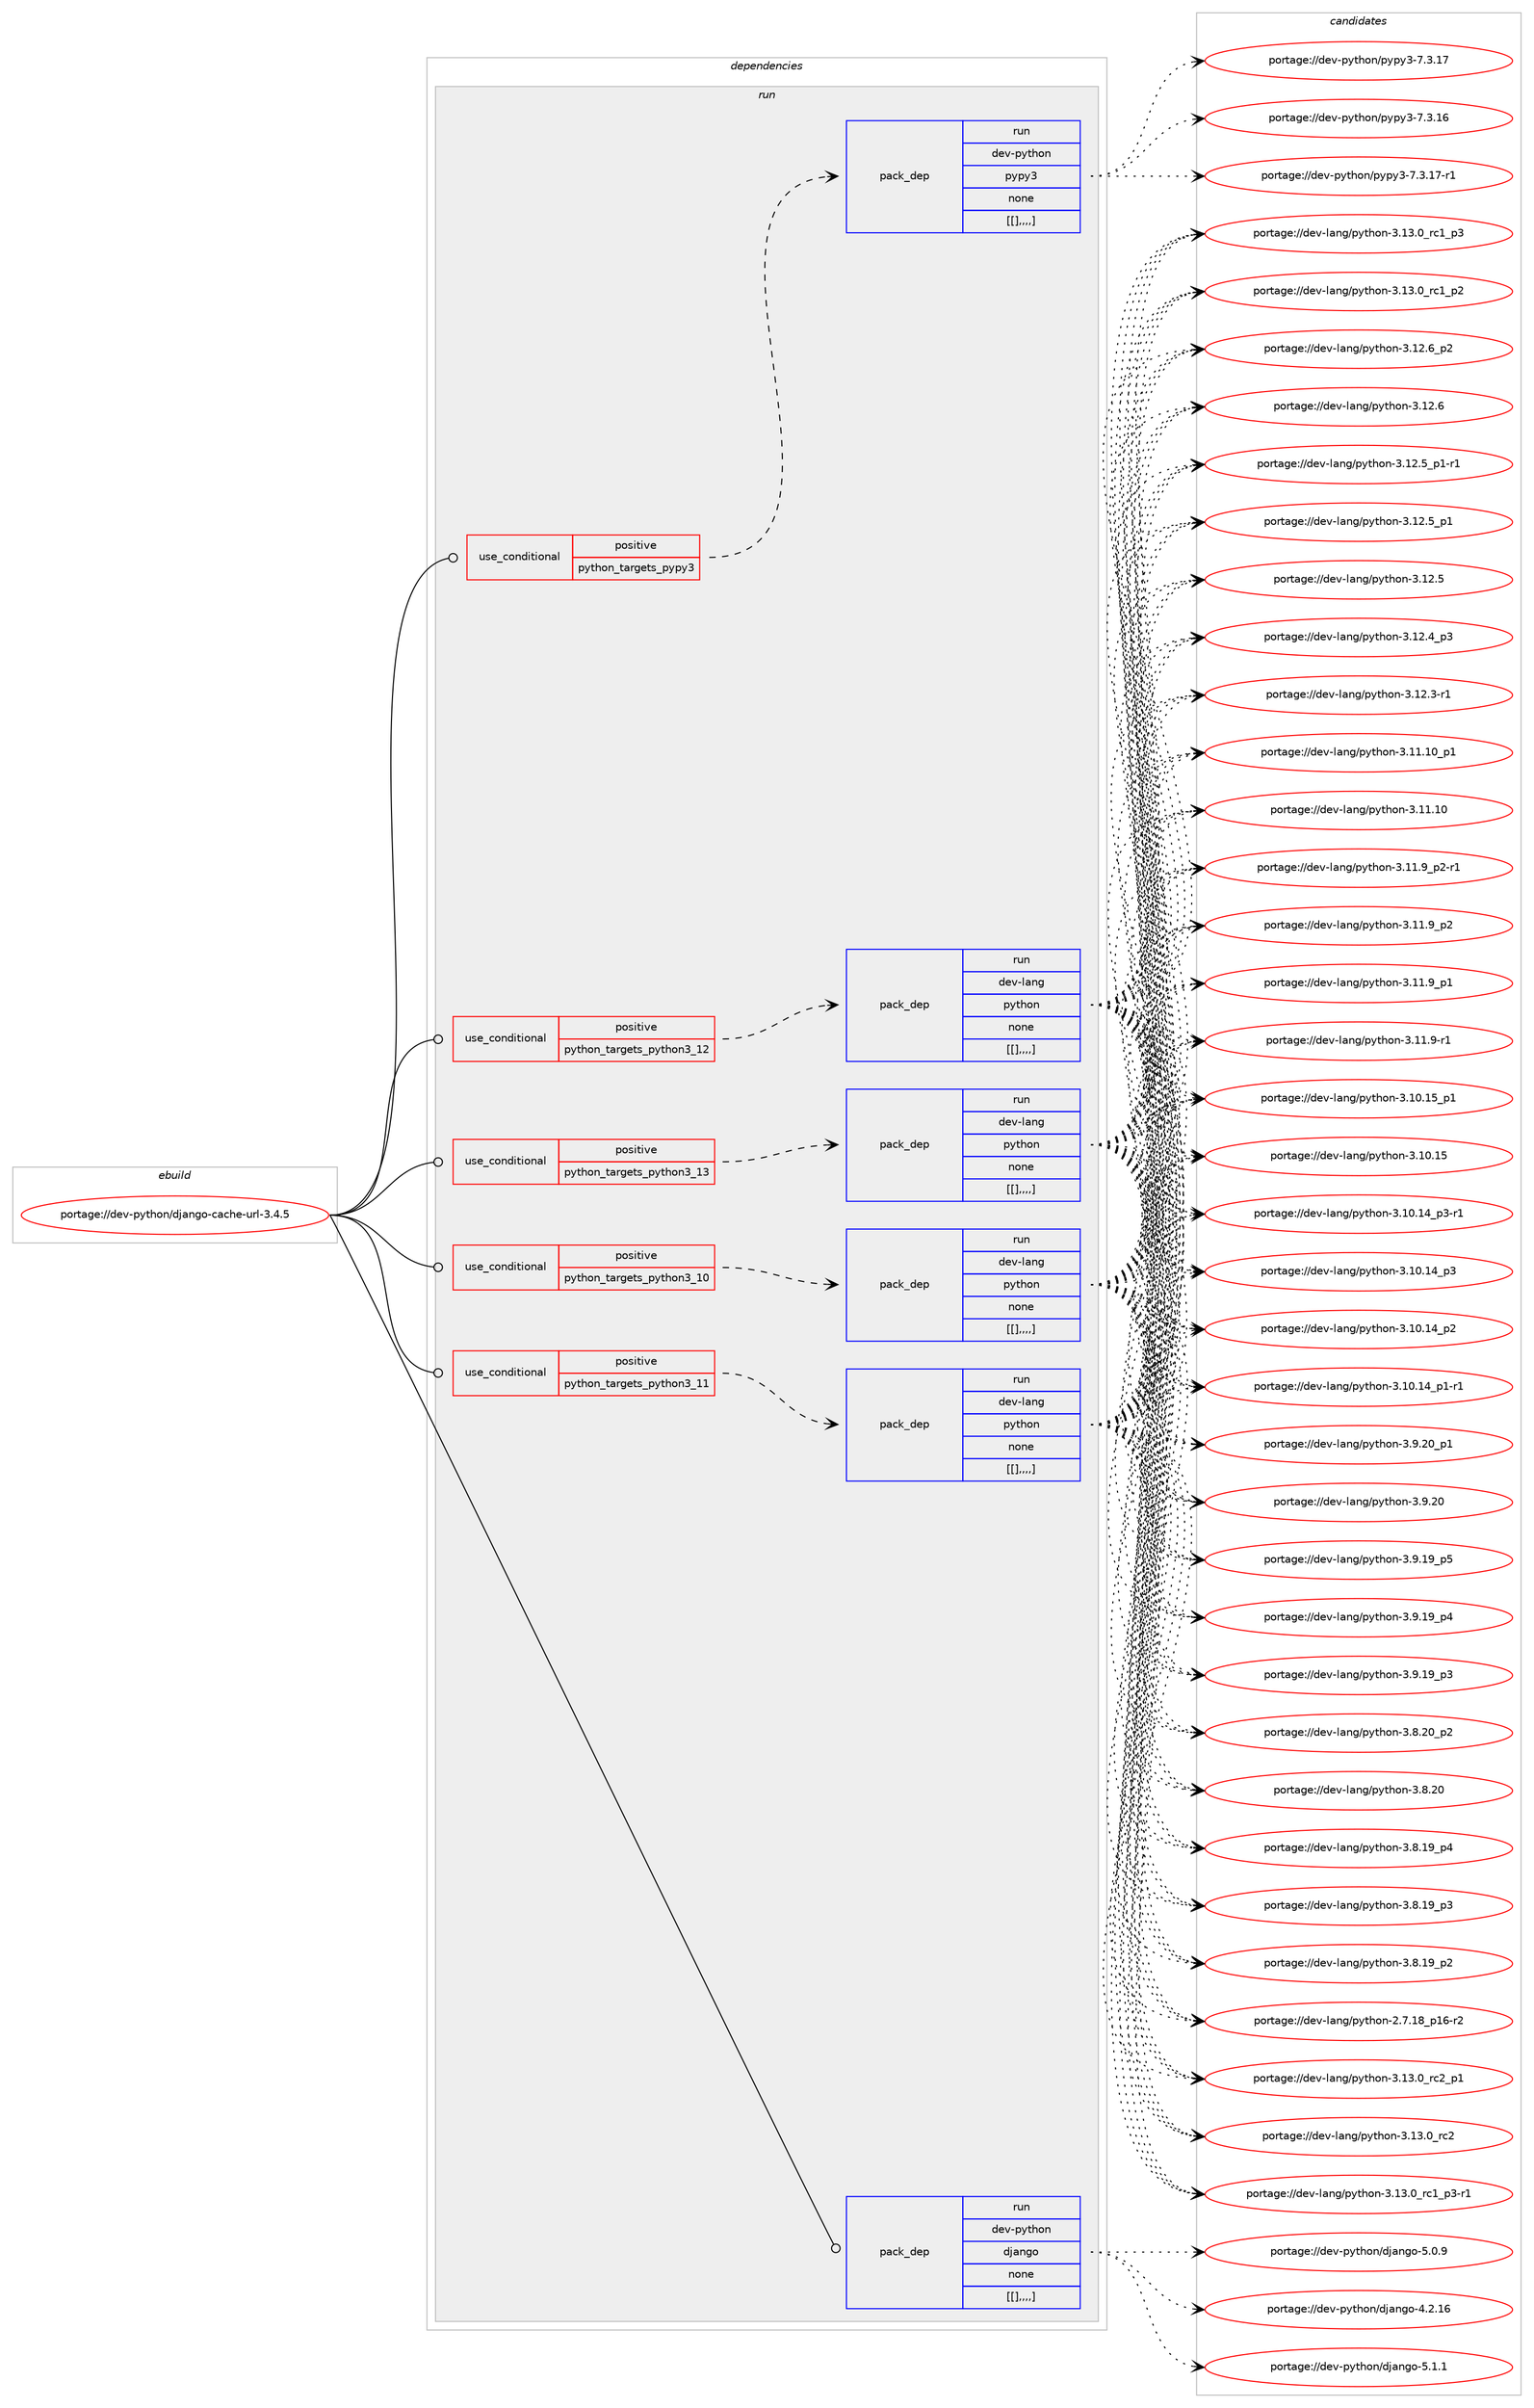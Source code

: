 digraph prolog {

# *************
# Graph options
# *************

newrank=true;
concentrate=true;
compound=true;
graph [rankdir=LR,fontname=Helvetica,fontsize=10,ranksep=1.5];#, ranksep=2.5, nodesep=0.2];
edge  [arrowhead=vee];
node  [fontname=Helvetica,fontsize=10];

# **********
# The ebuild
# **********

subgraph cluster_leftcol {
color=gray;
label=<<i>ebuild</i>>;
id [label="portage://dev-python/django-cache-url-3.4.5", color=red, width=4, href="../dev-python/django-cache-url-3.4.5.svg"];
}

# ****************
# The dependencies
# ****************

subgraph cluster_midcol {
color=gray;
label=<<i>dependencies</i>>;
subgraph cluster_compile {
fillcolor="#eeeeee";
style=filled;
label=<<i>compile</i>>;
}
subgraph cluster_compileandrun {
fillcolor="#eeeeee";
style=filled;
label=<<i>compile and run</i>>;
}
subgraph cluster_run {
fillcolor="#eeeeee";
style=filled;
label=<<i>run</i>>;
subgraph cond33455 {
dependency146945 [label=<<TABLE BORDER="0" CELLBORDER="1" CELLSPACING="0" CELLPADDING="4"><TR><TD ROWSPAN="3" CELLPADDING="10">use_conditional</TD></TR><TR><TD>positive</TD></TR><TR><TD>python_targets_pypy3</TD></TR></TABLE>>, shape=none, color=red];
subgraph pack112278 {
dependency146946 [label=<<TABLE BORDER="0" CELLBORDER="1" CELLSPACING="0" CELLPADDING="4" WIDTH="220"><TR><TD ROWSPAN="6" CELLPADDING="30">pack_dep</TD></TR><TR><TD WIDTH="110">run</TD></TR><TR><TD>dev-python</TD></TR><TR><TD>pypy3</TD></TR><TR><TD>none</TD></TR><TR><TD>[[],,,,]</TD></TR></TABLE>>, shape=none, color=blue];
}
dependency146945:e -> dependency146946:w [weight=20,style="dashed",arrowhead="vee"];
}
id:e -> dependency146945:w [weight=20,style="solid",arrowhead="odot"];
subgraph cond33456 {
dependency146947 [label=<<TABLE BORDER="0" CELLBORDER="1" CELLSPACING="0" CELLPADDING="4"><TR><TD ROWSPAN="3" CELLPADDING="10">use_conditional</TD></TR><TR><TD>positive</TD></TR><TR><TD>python_targets_python3_10</TD></TR></TABLE>>, shape=none, color=red];
subgraph pack112279 {
dependency146948 [label=<<TABLE BORDER="0" CELLBORDER="1" CELLSPACING="0" CELLPADDING="4" WIDTH="220"><TR><TD ROWSPAN="6" CELLPADDING="30">pack_dep</TD></TR><TR><TD WIDTH="110">run</TD></TR><TR><TD>dev-lang</TD></TR><TR><TD>python</TD></TR><TR><TD>none</TD></TR><TR><TD>[[],,,,]</TD></TR></TABLE>>, shape=none, color=blue];
}
dependency146947:e -> dependency146948:w [weight=20,style="dashed",arrowhead="vee"];
}
id:e -> dependency146947:w [weight=20,style="solid",arrowhead="odot"];
subgraph cond33457 {
dependency146949 [label=<<TABLE BORDER="0" CELLBORDER="1" CELLSPACING="0" CELLPADDING="4"><TR><TD ROWSPAN="3" CELLPADDING="10">use_conditional</TD></TR><TR><TD>positive</TD></TR><TR><TD>python_targets_python3_11</TD></TR></TABLE>>, shape=none, color=red];
subgraph pack112280 {
dependency146950 [label=<<TABLE BORDER="0" CELLBORDER="1" CELLSPACING="0" CELLPADDING="4" WIDTH="220"><TR><TD ROWSPAN="6" CELLPADDING="30">pack_dep</TD></TR><TR><TD WIDTH="110">run</TD></TR><TR><TD>dev-lang</TD></TR><TR><TD>python</TD></TR><TR><TD>none</TD></TR><TR><TD>[[],,,,]</TD></TR></TABLE>>, shape=none, color=blue];
}
dependency146949:e -> dependency146950:w [weight=20,style="dashed",arrowhead="vee"];
}
id:e -> dependency146949:w [weight=20,style="solid",arrowhead="odot"];
subgraph cond33458 {
dependency146951 [label=<<TABLE BORDER="0" CELLBORDER="1" CELLSPACING="0" CELLPADDING="4"><TR><TD ROWSPAN="3" CELLPADDING="10">use_conditional</TD></TR><TR><TD>positive</TD></TR><TR><TD>python_targets_python3_12</TD></TR></TABLE>>, shape=none, color=red];
subgraph pack112281 {
dependency146952 [label=<<TABLE BORDER="0" CELLBORDER="1" CELLSPACING="0" CELLPADDING="4" WIDTH="220"><TR><TD ROWSPAN="6" CELLPADDING="30">pack_dep</TD></TR><TR><TD WIDTH="110">run</TD></TR><TR><TD>dev-lang</TD></TR><TR><TD>python</TD></TR><TR><TD>none</TD></TR><TR><TD>[[],,,,]</TD></TR></TABLE>>, shape=none, color=blue];
}
dependency146951:e -> dependency146952:w [weight=20,style="dashed",arrowhead="vee"];
}
id:e -> dependency146951:w [weight=20,style="solid",arrowhead="odot"];
subgraph cond33459 {
dependency146953 [label=<<TABLE BORDER="0" CELLBORDER="1" CELLSPACING="0" CELLPADDING="4"><TR><TD ROWSPAN="3" CELLPADDING="10">use_conditional</TD></TR><TR><TD>positive</TD></TR><TR><TD>python_targets_python3_13</TD></TR></TABLE>>, shape=none, color=red];
subgraph pack112282 {
dependency146954 [label=<<TABLE BORDER="0" CELLBORDER="1" CELLSPACING="0" CELLPADDING="4" WIDTH="220"><TR><TD ROWSPAN="6" CELLPADDING="30">pack_dep</TD></TR><TR><TD WIDTH="110">run</TD></TR><TR><TD>dev-lang</TD></TR><TR><TD>python</TD></TR><TR><TD>none</TD></TR><TR><TD>[[],,,,]</TD></TR></TABLE>>, shape=none, color=blue];
}
dependency146953:e -> dependency146954:w [weight=20,style="dashed",arrowhead="vee"];
}
id:e -> dependency146953:w [weight=20,style="solid",arrowhead="odot"];
subgraph pack112283 {
dependency146955 [label=<<TABLE BORDER="0" CELLBORDER="1" CELLSPACING="0" CELLPADDING="4" WIDTH="220"><TR><TD ROWSPAN="6" CELLPADDING="30">pack_dep</TD></TR><TR><TD WIDTH="110">run</TD></TR><TR><TD>dev-python</TD></TR><TR><TD>django</TD></TR><TR><TD>none</TD></TR><TR><TD>[[],,,,]</TD></TR></TABLE>>, shape=none, color=blue];
}
id:e -> dependency146955:w [weight=20,style="solid",arrowhead="odot"];
}
}

# **************
# The candidates
# **************

subgraph cluster_choices {
rank=same;
color=gray;
label=<<i>candidates</i>>;

subgraph choice112278 {
color=black;
nodesep=1;
choice100101118451121211161041111104711212111212151455546514649554511449 [label="portage://dev-python/pypy3-7.3.17-r1", color=red, width=4,href="../dev-python/pypy3-7.3.17-r1.svg"];
choice10010111845112121116104111110471121211121215145554651464955 [label="portage://dev-python/pypy3-7.3.17", color=red, width=4,href="../dev-python/pypy3-7.3.17.svg"];
choice10010111845112121116104111110471121211121215145554651464954 [label="portage://dev-python/pypy3-7.3.16", color=red, width=4,href="../dev-python/pypy3-7.3.16.svg"];
dependency146946:e -> choice100101118451121211161041111104711212111212151455546514649554511449:w [style=dotted,weight="100"];
dependency146946:e -> choice10010111845112121116104111110471121211121215145554651464955:w [style=dotted,weight="100"];
dependency146946:e -> choice10010111845112121116104111110471121211121215145554651464954:w [style=dotted,weight="100"];
}
subgraph choice112279 {
color=black;
nodesep=1;
choice100101118451089711010347112121116104111110455146495146489511499509511249 [label="portage://dev-lang/python-3.13.0_rc2_p1", color=red, width=4,href="../dev-lang/python-3.13.0_rc2_p1.svg"];
choice10010111845108971101034711212111610411111045514649514648951149950 [label="portage://dev-lang/python-3.13.0_rc2", color=red, width=4,href="../dev-lang/python-3.13.0_rc2.svg"];
choice1001011184510897110103471121211161041111104551464951464895114994995112514511449 [label="portage://dev-lang/python-3.13.0_rc1_p3-r1", color=red, width=4,href="../dev-lang/python-3.13.0_rc1_p3-r1.svg"];
choice100101118451089711010347112121116104111110455146495146489511499499511251 [label="portage://dev-lang/python-3.13.0_rc1_p3", color=red, width=4,href="../dev-lang/python-3.13.0_rc1_p3.svg"];
choice100101118451089711010347112121116104111110455146495146489511499499511250 [label="portage://dev-lang/python-3.13.0_rc1_p2", color=red, width=4,href="../dev-lang/python-3.13.0_rc1_p2.svg"];
choice100101118451089711010347112121116104111110455146495046549511250 [label="portage://dev-lang/python-3.12.6_p2", color=red, width=4,href="../dev-lang/python-3.12.6_p2.svg"];
choice10010111845108971101034711212111610411111045514649504654 [label="portage://dev-lang/python-3.12.6", color=red, width=4,href="../dev-lang/python-3.12.6.svg"];
choice1001011184510897110103471121211161041111104551464950465395112494511449 [label="portage://dev-lang/python-3.12.5_p1-r1", color=red, width=4,href="../dev-lang/python-3.12.5_p1-r1.svg"];
choice100101118451089711010347112121116104111110455146495046539511249 [label="portage://dev-lang/python-3.12.5_p1", color=red, width=4,href="../dev-lang/python-3.12.5_p1.svg"];
choice10010111845108971101034711212111610411111045514649504653 [label="portage://dev-lang/python-3.12.5", color=red, width=4,href="../dev-lang/python-3.12.5.svg"];
choice100101118451089711010347112121116104111110455146495046529511251 [label="portage://dev-lang/python-3.12.4_p3", color=red, width=4,href="../dev-lang/python-3.12.4_p3.svg"];
choice100101118451089711010347112121116104111110455146495046514511449 [label="portage://dev-lang/python-3.12.3-r1", color=red, width=4,href="../dev-lang/python-3.12.3-r1.svg"];
choice10010111845108971101034711212111610411111045514649494649489511249 [label="portage://dev-lang/python-3.11.10_p1", color=red, width=4,href="../dev-lang/python-3.11.10_p1.svg"];
choice1001011184510897110103471121211161041111104551464949464948 [label="portage://dev-lang/python-3.11.10", color=red, width=4,href="../dev-lang/python-3.11.10.svg"];
choice1001011184510897110103471121211161041111104551464949465795112504511449 [label="portage://dev-lang/python-3.11.9_p2-r1", color=red, width=4,href="../dev-lang/python-3.11.9_p2-r1.svg"];
choice100101118451089711010347112121116104111110455146494946579511250 [label="portage://dev-lang/python-3.11.9_p2", color=red, width=4,href="../dev-lang/python-3.11.9_p2.svg"];
choice100101118451089711010347112121116104111110455146494946579511249 [label="portage://dev-lang/python-3.11.9_p1", color=red, width=4,href="../dev-lang/python-3.11.9_p1.svg"];
choice100101118451089711010347112121116104111110455146494946574511449 [label="portage://dev-lang/python-3.11.9-r1", color=red, width=4,href="../dev-lang/python-3.11.9-r1.svg"];
choice10010111845108971101034711212111610411111045514649484649539511249 [label="portage://dev-lang/python-3.10.15_p1", color=red, width=4,href="../dev-lang/python-3.10.15_p1.svg"];
choice1001011184510897110103471121211161041111104551464948464953 [label="portage://dev-lang/python-3.10.15", color=red, width=4,href="../dev-lang/python-3.10.15.svg"];
choice100101118451089711010347112121116104111110455146494846495295112514511449 [label="portage://dev-lang/python-3.10.14_p3-r1", color=red, width=4,href="../dev-lang/python-3.10.14_p3-r1.svg"];
choice10010111845108971101034711212111610411111045514649484649529511251 [label="portage://dev-lang/python-3.10.14_p3", color=red, width=4,href="../dev-lang/python-3.10.14_p3.svg"];
choice10010111845108971101034711212111610411111045514649484649529511250 [label="portage://dev-lang/python-3.10.14_p2", color=red, width=4,href="../dev-lang/python-3.10.14_p2.svg"];
choice100101118451089711010347112121116104111110455146494846495295112494511449 [label="portage://dev-lang/python-3.10.14_p1-r1", color=red, width=4,href="../dev-lang/python-3.10.14_p1-r1.svg"];
choice100101118451089711010347112121116104111110455146574650489511249 [label="portage://dev-lang/python-3.9.20_p1", color=red, width=4,href="../dev-lang/python-3.9.20_p1.svg"];
choice10010111845108971101034711212111610411111045514657465048 [label="portage://dev-lang/python-3.9.20", color=red, width=4,href="../dev-lang/python-3.9.20.svg"];
choice100101118451089711010347112121116104111110455146574649579511253 [label="portage://dev-lang/python-3.9.19_p5", color=red, width=4,href="../dev-lang/python-3.9.19_p5.svg"];
choice100101118451089711010347112121116104111110455146574649579511252 [label="portage://dev-lang/python-3.9.19_p4", color=red, width=4,href="../dev-lang/python-3.9.19_p4.svg"];
choice100101118451089711010347112121116104111110455146574649579511251 [label="portage://dev-lang/python-3.9.19_p3", color=red, width=4,href="../dev-lang/python-3.9.19_p3.svg"];
choice100101118451089711010347112121116104111110455146564650489511250 [label="portage://dev-lang/python-3.8.20_p2", color=red, width=4,href="../dev-lang/python-3.8.20_p2.svg"];
choice10010111845108971101034711212111610411111045514656465048 [label="portage://dev-lang/python-3.8.20", color=red, width=4,href="../dev-lang/python-3.8.20.svg"];
choice100101118451089711010347112121116104111110455146564649579511252 [label="portage://dev-lang/python-3.8.19_p4", color=red, width=4,href="../dev-lang/python-3.8.19_p4.svg"];
choice100101118451089711010347112121116104111110455146564649579511251 [label="portage://dev-lang/python-3.8.19_p3", color=red, width=4,href="../dev-lang/python-3.8.19_p3.svg"];
choice100101118451089711010347112121116104111110455146564649579511250 [label="portage://dev-lang/python-3.8.19_p2", color=red, width=4,href="../dev-lang/python-3.8.19_p2.svg"];
choice100101118451089711010347112121116104111110455046554649569511249544511450 [label="portage://dev-lang/python-2.7.18_p16-r2", color=red, width=4,href="../dev-lang/python-2.7.18_p16-r2.svg"];
dependency146948:e -> choice100101118451089711010347112121116104111110455146495146489511499509511249:w [style=dotted,weight="100"];
dependency146948:e -> choice10010111845108971101034711212111610411111045514649514648951149950:w [style=dotted,weight="100"];
dependency146948:e -> choice1001011184510897110103471121211161041111104551464951464895114994995112514511449:w [style=dotted,weight="100"];
dependency146948:e -> choice100101118451089711010347112121116104111110455146495146489511499499511251:w [style=dotted,weight="100"];
dependency146948:e -> choice100101118451089711010347112121116104111110455146495146489511499499511250:w [style=dotted,weight="100"];
dependency146948:e -> choice100101118451089711010347112121116104111110455146495046549511250:w [style=dotted,weight="100"];
dependency146948:e -> choice10010111845108971101034711212111610411111045514649504654:w [style=dotted,weight="100"];
dependency146948:e -> choice1001011184510897110103471121211161041111104551464950465395112494511449:w [style=dotted,weight="100"];
dependency146948:e -> choice100101118451089711010347112121116104111110455146495046539511249:w [style=dotted,weight="100"];
dependency146948:e -> choice10010111845108971101034711212111610411111045514649504653:w [style=dotted,weight="100"];
dependency146948:e -> choice100101118451089711010347112121116104111110455146495046529511251:w [style=dotted,weight="100"];
dependency146948:e -> choice100101118451089711010347112121116104111110455146495046514511449:w [style=dotted,weight="100"];
dependency146948:e -> choice10010111845108971101034711212111610411111045514649494649489511249:w [style=dotted,weight="100"];
dependency146948:e -> choice1001011184510897110103471121211161041111104551464949464948:w [style=dotted,weight="100"];
dependency146948:e -> choice1001011184510897110103471121211161041111104551464949465795112504511449:w [style=dotted,weight="100"];
dependency146948:e -> choice100101118451089711010347112121116104111110455146494946579511250:w [style=dotted,weight="100"];
dependency146948:e -> choice100101118451089711010347112121116104111110455146494946579511249:w [style=dotted,weight="100"];
dependency146948:e -> choice100101118451089711010347112121116104111110455146494946574511449:w [style=dotted,weight="100"];
dependency146948:e -> choice10010111845108971101034711212111610411111045514649484649539511249:w [style=dotted,weight="100"];
dependency146948:e -> choice1001011184510897110103471121211161041111104551464948464953:w [style=dotted,weight="100"];
dependency146948:e -> choice100101118451089711010347112121116104111110455146494846495295112514511449:w [style=dotted,weight="100"];
dependency146948:e -> choice10010111845108971101034711212111610411111045514649484649529511251:w [style=dotted,weight="100"];
dependency146948:e -> choice10010111845108971101034711212111610411111045514649484649529511250:w [style=dotted,weight="100"];
dependency146948:e -> choice100101118451089711010347112121116104111110455146494846495295112494511449:w [style=dotted,weight="100"];
dependency146948:e -> choice100101118451089711010347112121116104111110455146574650489511249:w [style=dotted,weight="100"];
dependency146948:e -> choice10010111845108971101034711212111610411111045514657465048:w [style=dotted,weight="100"];
dependency146948:e -> choice100101118451089711010347112121116104111110455146574649579511253:w [style=dotted,weight="100"];
dependency146948:e -> choice100101118451089711010347112121116104111110455146574649579511252:w [style=dotted,weight="100"];
dependency146948:e -> choice100101118451089711010347112121116104111110455146574649579511251:w [style=dotted,weight="100"];
dependency146948:e -> choice100101118451089711010347112121116104111110455146564650489511250:w [style=dotted,weight="100"];
dependency146948:e -> choice10010111845108971101034711212111610411111045514656465048:w [style=dotted,weight="100"];
dependency146948:e -> choice100101118451089711010347112121116104111110455146564649579511252:w [style=dotted,weight="100"];
dependency146948:e -> choice100101118451089711010347112121116104111110455146564649579511251:w [style=dotted,weight="100"];
dependency146948:e -> choice100101118451089711010347112121116104111110455146564649579511250:w [style=dotted,weight="100"];
dependency146948:e -> choice100101118451089711010347112121116104111110455046554649569511249544511450:w [style=dotted,weight="100"];
}
subgraph choice112280 {
color=black;
nodesep=1;
choice100101118451089711010347112121116104111110455146495146489511499509511249 [label="portage://dev-lang/python-3.13.0_rc2_p1", color=red, width=4,href="../dev-lang/python-3.13.0_rc2_p1.svg"];
choice10010111845108971101034711212111610411111045514649514648951149950 [label="portage://dev-lang/python-3.13.0_rc2", color=red, width=4,href="../dev-lang/python-3.13.0_rc2.svg"];
choice1001011184510897110103471121211161041111104551464951464895114994995112514511449 [label="portage://dev-lang/python-3.13.0_rc1_p3-r1", color=red, width=4,href="../dev-lang/python-3.13.0_rc1_p3-r1.svg"];
choice100101118451089711010347112121116104111110455146495146489511499499511251 [label="portage://dev-lang/python-3.13.0_rc1_p3", color=red, width=4,href="../dev-lang/python-3.13.0_rc1_p3.svg"];
choice100101118451089711010347112121116104111110455146495146489511499499511250 [label="portage://dev-lang/python-3.13.0_rc1_p2", color=red, width=4,href="../dev-lang/python-3.13.0_rc1_p2.svg"];
choice100101118451089711010347112121116104111110455146495046549511250 [label="portage://dev-lang/python-3.12.6_p2", color=red, width=4,href="../dev-lang/python-3.12.6_p2.svg"];
choice10010111845108971101034711212111610411111045514649504654 [label="portage://dev-lang/python-3.12.6", color=red, width=4,href="../dev-lang/python-3.12.6.svg"];
choice1001011184510897110103471121211161041111104551464950465395112494511449 [label="portage://dev-lang/python-3.12.5_p1-r1", color=red, width=4,href="../dev-lang/python-3.12.5_p1-r1.svg"];
choice100101118451089711010347112121116104111110455146495046539511249 [label="portage://dev-lang/python-3.12.5_p1", color=red, width=4,href="../dev-lang/python-3.12.5_p1.svg"];
choice10010111845108971101034711212111610411111045514649504653 [label="portage://dev-lang/python-3.12.5", color=red, width=4,href="../dev-lang/python-3.12.5.svg"];
choice100101118451089711010347112121116104111110455146495046529511251 [label="portage://dev-lang/python-3.12.4_p3", color=red, width=4,href="../dev-lang/python-3.12.4_p3.svg"];
choice100101118451089711010347112121116104111110455146495046514511449 [label="portage://dev-lang/python-3.12.3-r1", color=red, width=4,href="../dev-lang/python-3.12.3-r1.svg"];
choice10010111845108971101034711212111610411111045514649494649489511249 [label="portage://dev-lang/python-3.11.10_p1", color=red, width=4,href="../dev-lang/python-3.11.10_p1.svg"];
choice1001011184510897110103471121211161041111104551464949464948 [label="portage://dev-lang/python-3.11.10", color=red, width=4,href="../dev-lang/python-3.11.10.svg"];
choice1001011184510897110103471121211161041111104551464949465795112504511449 [label="portage://dev-lang/python-3.11.9_p2-r1", color=red, width=4,href="../dev-lang/python-3.11.9_p2-r1.svg"];
choice100101118451089711010347112121116104111110455146494946579511250 [label="portage://dev-lang/python-3.11.9_p2", color=red, width=4,href="../dev-lang/python-3.11.9_p2.svg"];
choice100101118451089711010347112121116104111110455146494946579511249 [label="portage://dev-lang/python-3.11.9_p1", color=red, width=4,href="../dev-lang/python-3.11.9_p1.svg"];
choice100101118451089711010347112121116104111110455146494946574511449 [label="portage://dev-lang/python-3.11.9-r1", color=red, width=4,href="../dev-lang/python-3.11.9-r1.svg"];
choice10010111845108971101034711212111610411111045514649484649539511249 [label="portage://dev-lang/python-3.10.15_p1", color=red, width=4,href="../dev-lang/python-3.10.15_p1.svg"];
choice1001011184510897110103471121211161041111104551464948464953 [label="portage://dev-lang/python-3.10.15", color=red, width=4,href="../dev-lang/python-3.10.15.svg"];
choice100101118451089711010347112121116104111110455146494846495295112514511449 [label="portage://dev-lang/python-3.10.14_p3-r1", color=red, width=4,href="../dev-lang/python-3.10.14_p3-r1.svg"];
choice10010111845108971101034711212111610411111045514649484649529511251 [label="portage://dev-lang/python-3.10.14_p3", color=red, width=4,href="../dev-lang/python-3.10.14_p3.svg"];
choice10010111845108971101034711212111610411111045514649484649529511250 [label="portage://dev-lang/python-3.10.14_p2", color=red, width=4,href="../dev-lang/python-3.10.14_p2.svg"];
choice100101118451089711010347112121116104111110455146494846495295112494511449 [label="portage://dev-lang/python-3.10.14_p1-r1", color=red, width=4,href="../dev-lang/python-3.10.14_p1-r1.svg"];
choice100101118451089711010347112121116104111110455146574650489511249 [label="portage://dev-lang/python-3.9.20_p1", color=red, width=4,href="../dev-lang/python-3.9.20_p1.svg"];
choice10010111845108971101034711212111610411111045514657465048 [label="portage://dev-lang/python-3.9.20", color=red, width=4,href="../dev-lang/python-3.9.20.svg"];
choice100101118451089711010347112121116104111110455146574649579511253 [label="portage://dev-lang/python-3.9.19_p5", color=red, width=4,href="../dev-lang/python-3.9.19_p5.svg"];
choice100101118451089711010347112121116104111110455146574649579511252 [label="portage://dev-lang/python-3.9.19_p4", color=red, width=4,href="../dev-lang/python-3.9.19_p4.svg"];
choice100101118451089711010347112121116104111110455146574649579511251 [label="portage://dev-lang/python-3.9.19_p3", color=red, width=4,href="../dev-lang/python-3.9.19_p3.svg"];
choice100101118451089711010347112121116104111110455146564650489511250 [label="portage://dev-lang/python-3.8.20_p2", color=red, width=4,href="../dev-lang/python-3.8.20_p2.svg"];
choice10010111845108971101034711212111610411111045514656465048 [label="portage://dev-lang/python-3.8.20", color=red, width=4,href="../dev-lang/python-3.8.20.svg"];
choice100101118451089711010347112121116104111110455146564649579511252 [label="portage://dev-lang/python-3.8.19_p4", color=red, width=4,href="../dev-lang/python-3.8.19_p4.svg"];
choice100101118451089711010347112121116104111110455146564649579511251 [label="portage://dev-lang/python-3.8.19_p3", color=red, width=4,href="../dev-lang/python-3.8.19_p3.svg"];
choice100101118451089711010347112121116104111110455146564649579511250 [label="portage://dev-lang/python-3.8.19_p2", color=red, width=4,href="../dev-lang/python-3.8.19_p2.svg"];
choice100101118451089711010347112121116104111110455046554649569511249544511450 [label="portage://dev-lang/python-2.7.18_p16-r2", color=red, width=4,href="../dev-lang/python-2.7.18_p16-r2.svg"];
dependency146950:e -> choice100101118451089711010347112121116104111110455146495146489511499509511249:w [style=dotted,weight="100"];
dependency146950:e -> choice10010111845108971101034711212111610411111045514649514648951149950:w [style=dotted,weight="100"];
dependency146950:e -> choice1001011184510897110103471121211161041111104551464951464895114994995112514511449:w [style=dotted,weight="100"];
dependency146950:e -> choice100101118451089711010347112121116104111110455146495146489511499499511251:w [style=dotted,weight="100"];
dependency146950:e -> choice100101118451089711010347112121116104111110455146495146489511499499511250:w [style=dotted,weight="100"];
dependency146950:e -> choice100101118451089711010347112121116104111110455146495046549511250:w [style=dotted,weight="100"];
dependency146950:e -> choice10010111845108971101034711212111610411111045514649504654:w [style=dotted,weight="100"];
dependency146950:e -> choice1001011184510897110103471121211161041111104551464950465395112494511449:w [style=dotted,weight="100"];
dependency146950:e -> choice100101118451089711010347112121116104111110455146495046539511249:w [style=dotted,weight="100"];
dependency146950:e -> choice10010111845108971101034711212111610411111045514649504653:w [style=dotted,weight="100"];
dependency146950:e -> choice100101118451089711010347112121116104111110455146495046529511251:w [style=dotted,weight="100"];
dependency146950:e -> choice100101118451089711010347112121116104111110455146495046514511449:w [style=dotted,weight="100"];
dependency146950:e -> choice10010111845108971101034711212111610411111045514649494649489511249:w [style=dotted,weight="100"];
dependency146950:e -> choice1001011184510897110103471121211161041111104551464949464948:w [style=dotted,weight="100"];
dependency146950:e -> choice1001011184510897110103471121211161041111104551464949465795112504511449:w [style=dotted,weight="100"];
dependency146950:e -> choice100101118451089711010347112121116104111110455146494946579511250:w [style=dotted,weight="100"];
dependency146950:e -> choice100101118451089711010347112121116104111110455146494946579511249:w [style=dotted,weight="100"];
dependency146950:e -> choice100101118451089711010347112121116104111110455146494946574511449:w [style=dotted,weight="100"];
dependency146950:e -> choice10010111845108971101034711212111610411111045514649484649539511249:w [style=dotted,weight="100"];
dependency146950:e -> choice1001011184510897110103471121211161041111104551464948464953:w [style=dotted,weight="100"];
dependency146950:e -> choice100101118451089711010347112121116104111110455146494846495295112514511449:w [style=dotted,weight="100"];
dependency146950:e -> choice10010111845108971101034711212111610411111045514649484649529511251:w [style=dotted,weight="100"];
dependency146950:e -> choice10010111845108971101034711212111610411111045514649484649529511250:w [style=dotted,weight="100"];
dependency146950:e -> choice100101118451089711010347112121116104111110455146494846495295112494511449:w [style=dotted,weight="100"];
dependency146950:e -> choice100101118451089711010347112121116104111110455146574650489511249:w [style=dotted,weight="100"];
dependency146950:e -> choice10010111845108971101034711212111610411111045514657465048:w [style=dotted,weight="100"];
dependency146950:e -> choice100101118451089711010347112121116104111110455146574649579511253:w [style=dotted,weight="100"];
dependency146950:e -> choice100101118451089711010347112121116104111110455146574649579511252:w [style=dotted,weight="100"];
dependency146950:e -> choice100101118451089711010347112121116104111110455146574649579511251:w [style=dotted,weight="100"];
dependency146950:e -> choice100101118451089711010347112121116104111110455146564650489511250:w [style=dotted,weight="100"];
dependency146950:e -> choice10010111845108971101034711212111610411111045514656465048:w [style=dotted,weight="100"];
dependency146950:e -> choice100101118451089711010347112121116104111110455146564649579511252:w [style=dotted,weight="100"];
dependency146950:e -> choice100101118451089711010347112121116104111110455146564649579511251:w [style=dotted,weight="100"];
dependency146950:e -> choice100101118451089711010347112121116104111110455146564649579511250:w [style=dotted,weight="100"];
dependency146950:e -> choice100101118451089711010347112121116104111110455046554649569511249544511450:w [style=dotted,weight="100"];
}
subgraph choice112281 {
color=black;
nodesep=1;
choice100101118451089711010347112121116104111110455146495146489511499509511249 [label="portage://dev-lang/python-3.13.0_rc2_p1", color=red, width=4,href="../dev-lang/python-3.13.0_rc2_p1.svg"];
choice10010111845108971101034711212111610411111045514649514648951149950 [label="portage://dev-lang/python-3.13.0_rc2", color=red, width=4,href="../dev-lang/python-3.13.0_rc2.svg"];
choice1001011184510897110103471121211161041111104551464951464895114994995112514511449 [label="portage://dev-lang/python-3.13.0_rc1_p3-r1", color=red, width=4,href="../dev-lang/python-3.13.0_rc1_p3-r1.svg"];
choice100101118451089711010347112121116104111110455146495146489511499499511251 [label="portage://dev-lang/python-3.13.0_rc1_p3", color=red, width=4,href="../dev-lang/python-3.13.0_rc1_p3.svg"];
choice100101118451089711010347112121116104111110455146495146489511499499511250 [label="portage://dev-lang/python-3.13.0_rc1_p2", color=red, width=4,href="../dev-lang/python-3.13.0_rc1_p2.svg"];
choice100101118451089711010347112121116104111110455146495046549511250 [label="portage://dev-lang/python-3.12.6_p2", color=red, width=4,href="../dev-lang/python-3.12.6_p2.svg"];
choice10010111845108971101034711212111610411111045514649504654 [label="portage://dev-lang/python-3.12.6", color=red, width=4,href="../dev-lang/python-3.12.6.svg"];
choice1001011184510897110103471121211161041111104551464950465395112494511449 [label="portage://dev-lang/python-3.12.5_p1-r1", color=red, width=4,href="../dev-lang/python-3.12.5_p1-r1.svg"];
choice100101118451089711010347112121116104111110455146495046539511249 [label="portage://dev-lang/python-3.12.5_p1", color=red, width=4,href="../dev-lang/python-3.12.5_p1.svg"];
choice10010111845108971101034711212111610411111045514649504653 [label="portage://dev-lang/python-3.12.5", color=red, width=4,href="../dev-lang/python-3.12.5.svg"];
choice100101118451089711010347112121116104111110455146495046529511251 [label="portage://dev-lang/python-3.12.4_p3", color=red, width=4,href="../dev-lang/python-3.12.4_p3.svg"];
choice100101118451089711010347112121116104111110455146495046514511449 [label="portage://dev-lang/python-3.12.3-r1", color=red, width=4,href="../dev-lang/python-3.12.3-r1.svg"];
choice10010111845108971101034711212111610411111045514649494649489511249 [label="portage://dev-lang/python-3.11.10_p1", color=red, width=4,href="../dev-lang/python-3.11.10_p1.svg"];
choice1001011184510897110103471121211161041111104551464949464948 [label="portage://dev-lang/python-3.11.10", color=red, width=4,href="../dev-lang/python-3.11.10.svg"];
choice1001011184510897110103471121211161041111104551464949465795112504511449 [label="portage://dev-lang/python-3.11.9_p2-r1", color=red, width=4,href="../dev-lang/python-3.11.9_p2-r1.svg"];
choice100101118451089711010347112121116104111110455146494946579511250 [label="portage://dev-lang/python-3.11.9_p2", color=red, width=4,href="../dev-lang/python-3.11.9_p2.svg"];
choice100101118451089711010347112121116104111110455146494946579511249 [label="portage://dev-lang/python-3.11.9_p1", color=red, width=4,href="../dev-lang/python-3.11.9_p1.svg"];
choice100101118451089711010347112121116104111110455146494946574511449 [label="portage://dev-lang/python-3.11.9-r1", color=red, width=4,href="../dev-lang/python-3.11.9-r1.svg"];
choice10010111845108971101034711212111610411111045514649484649539511249 [label="portage://dev-lang/python-3.10.15_p1", color=red, width=4,href="../dev-lang/python-3.10.15_p1.svg"];
choice1001011184510897110103471121211161041111104551464948464953 [label="portage://dev-lang/python-3.10.15", color=red, width=4,href="../dev-lang/python-3.10.15.svg"];
choice100101118451089711010347112121116104111110455146494846495295112514511449 [label="portage://dev-lang/python-3.10.14_p3-r1", color=red, width=4,href="../dev-lang/python-3.10.14_p3-r1.svg"];
choice10010111845108971101034711212111610411111045514649484649529511251 [label="portage://dev-lang/python-3.10.14_p3", color=red, width=4,href="../dev-lang/python-3.10.14_p3.svg"];
choice10010111845108971101034711212111610411111045514649484649529511250 [label="portage://dev-lang/python-3.10.14_p2", color=red, width=4,href="../dev-lang/python-3.10.14_p2.svg"];
choice100101118451089711010347112121116104111110455146494846495295112494511449 [label="portage://dev-lang/python-3.10.14_p1-r1", color=red, width=4,href="../dev-lang/python-3.10.14_p1-r1.svg"];
choice100101118451089711010347112121116104111110455146574650489511249 [label="portage://dev-lang/python-3.9.20_p1", color=red, width=4,href="../dev-lang/python-3.9.20_p1.svg"];
choice10010111845108971101034711212111610411111045514657465048 [label="portage://dev-lang/python-3.9.20", color=red, width=4,href="../dev-lang/python-3.9.20.svg"];
choice100101118451089711010347112121116104111110455146574649579511253 [label="portage://dev-lang/python-3.9.19_p5", color=red, width=4,href="../dev-lang/python-3.9.19_p5.svg"];
choice100101118451089711010347112121116104111110455146574649579511252 [label="portage://dev-lang/python-3.9.19_p4", color=red, width=4,href="../dev-lang/python-3.9.19_p4.svg"];
choice100101118451089711010347112121116104111110455146574649579511251 [label="portage://dev-lang/python-3.9.19_p3", color=red, width=4,href="../dev-lang/python-3.9.19_p3.svg"];
choice100101118451089711010347112121116104111110455146564650489511250 [label="portage://dev-lang/python-3.8.20_p2", color=red, width=4,href="../dev-lang/python-3.8.20_p2.svg"];
choice10010111845108971101034711212111610411111045514656465048 [label="portage://dev-lang/python-3.8.20", color=red, width=4,href="../dev-lang/python-3.8.20.svg"];
choice100101118451089711010347112121116104111110455146564649579511252 [label="portage://dev-lang/python-3.8.19_p4", color=red, width=4,href="../dev-lang/python-3.8.19_p4.svg"];
choice100101118451089711010347112121116104111110455146564649579511251 [label="portage://dev-lang/python-3.8.19_p3", color=red, width=4,href="../dev-lang/python-3.8.19_p3.svg"];
choice100101118451089711010347112121116104111110455146564649579511250 [label="portage://dev-lang/python-3.8.19_p2", color=red, width=4,href="../dev-lang/python-3.8.19_p2.svg"];
choice100101118451089711010347112121116104111110455046554649569511249544511450 [label="portage://dev-lang/python-2.7.18_p16-r2", color=red, width=4,href="../dev-lang/python-2.7.18_p16-r2.svg"];
dependency146952:e -> choice100101118451089711010347112121116104111110455146495146489511499509511249:w [style=dotted,weight="100"];
dependency146952:e -> choice10010111845108971101034711212111610411111045514649514648951149950:w [style=dotted,weight="100"];
dependency146952:e -> choice1001011184510897110103471121211161041111104551464951464895114994995112514511449:w [style=dotted,weight="100"];
dependency146952:e -> choice100101118451089711010347112121116104111110455146495146489511499499511251:w [style=dotted,weight="100"];
dependency146952:e -> choice100101118451089711010347112121116104111110455146495146489511499499511250:w [style=dotted,weight="100"];
dependency146952:e -> choice100101118451089711010347112121116104111110455146495046549511250:w [style=dotted,weight="100"];
dependency146952:e -> choice10010111845108971101034711212111610411111045514649504654:w [style=dotted,weight="100"];
dependency146952:e -> choice1001011184510897110103471121211161041111104551464950465395112494511449:w [style=dotted,weight="100"];
dependency146952:e -> choice100101118451089711010347112121116104111110455146495046539511249:w [style=dotted,weight="100"];
dependency146952:e -> choice10010111845108971101034711212111610411111045514649504653:w [style=dotted,weight="100"];
dependency146952:e -> choice100101118451089711010347112121116104111110455146495046529511251:w [style=dotted,weight="100"];
dependency146952:e -> choice100101118451089711010347112121116104111110455146495046514511449:w [style=dotted,weight="100"];
dependency146952:e -> choice10010111845108971101034711212111610411111045514649494649489511249:w [style=dotted,weight="100"];
dependency146952:e -> choice1001011184510897110103471121211161041111104551464949464948:w [style=dotted,weight="100"];
dependency146952:e -> choice1001011184510897110103471121211161041111104551464949465795112504511449:w [style=dotted,weight="100"];
dependency146952:e -> choice100101118451089711010347112121116104111110455146494946579511250:w [style=dotted,weight="100"];
dependency146952:e -> choice100101118451089711010347112121116104111110455146494946579511249:w [style=dotted,weight="100"];
dependency146952:e -> choice100101118451089711010347112121116104111110455146494946574511449:w [style=dotted,weight="100"];
dependency146952:e -> choice10010111845108971101034711212111610411111045514649484649539511249:w [style=dotted,weight="100"];
dependency146952:e -> choice1001011184510897110103471121211161041111104551464948464953:w [style=dotted,weight="100"];
dependency146952:e -> choice100101118451089711010347112121116104111110455146494846495295112514511449:w [style=dotted,weight="100"];
dependency146952:e -> choice10010111845108971101034711212111610411111045514649484649529511251:w [style=dotted,weight="100"];
dependency146952:e -> choice10010111845108971101034711212111610411111045514649484649529511250:w [style=dotted,weight="100"];
dependency146952:e -> choice100101118451089711010347112121116104111110455146494846495295112494511449:w [style=dotted,weight="100"];
dependency146952:e -> choice100101118451089711010347112121116104111110455146574650489511249:w [style=dotted,weight="100"];
dependency146952:e -> choice10010111845108971101034711212111610411111045514657465048:w [style=dotted,weight="100"];
dependency146952:e -> choice100101118451089711010347112121116104111110455146574649579511253:w [style=dotted,weight="100"];
dependency146952:e -> choice100101118451089711010347112121116104111110455146574649579511252:w [style=dotted,weight="100"];
dependency146952:e -> choice100101118451089711010347112121116104111110455146574649579511251:w [style=dotted,weight="100"];
dependency146952:e -> choice100101118451089711010347112121116104111110455146564650489511250:w [style=dotted,weight="100"];
dependency146952:e -> choice10010111845108971101034711212111610411111045514656465048:w [style=dotted,weight="100"];
dependency146952:e -> choice100101118451089711010347112121116104111110455146564649579511252:w [style=dotted,weight="100"];
dependency146952:e -> choice100101118451089711010347112121116104111110455146564649579511251:w [style=dotted,weight="100"];
dependency146952:e -> choice100101118451089711010347112121116104111110455146564649579511250:w [style=dotted,weight="100"];
dependency146952:e -> choice100101118451089711010347112121116104111110455046554649569511249544511450:w [style=dotted,weight="100"];
}
subgraph choice112282 {
color=black;
nodesep=1;
choice100101118451089711010347112121116104111110455146495146489511499509511249 [label="portage://dev-lang/python-3.13.0_rc2_p1", color=red, width=4,href="../dev-lang/python-3.13.0_rc2_p1.svg"];
choice10010111845108971101034711212111610411111045514649514648951149950 [label="portage://dev-lang/python-3.13.0_rc2", color=red, width=4,href="../dev-lang/python-3.13.0_rc2.svg"];
choice1001011184510897110103471121211161041111104551464951464895114994995112514511449 [label="portage://dev-lang/python-3.13.0_rc1_p3-r1", color=red, width=4,href="../dev-lang/python-3.13.0_rc1_p3-r1.svg"];
choice100101118451089711010347112121116104111110455146495146489511499499511251 [label="portage://dev-lang/python-3.13.0_rc1_p3", color=red, width=4,href="../dev-lang/python-3.13.0_rc1_p3.svg"];
choice100101118451089711010347112121116104111110455146495146489511499499511250 [label="portage://dev-lang/python-3.13.0_rc1_p2", color=red, width=4,href="../dev-lang/python-3.13.0_rc1_p2.svg"];
choice100101118451089711010347112121116104111110455146495046549511250 [label="portage://dev-lang/python-3.12.6_p2", color=red, width=4,href="../dev-lang/python-3.12.6_p2.svg"];
choice10010111845108971101034711212111610411111045514649504654 [label="portage://dev-lang/python-3.12.6", color=red, width=4,href="../dev-lang/python-3.12.6.svg"];
choice1001011184510897110103471121211161041111104551464950465395112494511449 [label="portage://dev-lang/python-3.12.5_p1-r1", color=red, width=4,href="../dev-lang/python-3.12.5_p1-r1.svg"];
choice100101118451089711010347112121116104111110455146495046539511249 [label="portage://dev-lang/python-3.12.5_p1", color=red, width=4,href="../dev-lang/python-3.12.5_p1.svg"];
choice10010111845108971101034711212111610411111045514649504653 [label="portage://dev-lang/python-3.12.5", color=red, width=4,href="../dev-lang/python-3.12.5.svg"];
choice100101118451089711010347112121116104111110455146495046529511251 [label="portage://dev-lang/python-3.12.4_p3", color=red, width=4,href="../dev-lang/python-3.12.4_p3.svg"];
choice100101118451089711010347112121116104111110455146495046514511449 [label="portage://dev-lang/python-3.12.3-r1", color=red, width=4,href="../dev-lang/python-3.12.3-r1.svg"];
choice10010111845108971101034711212111610411111045514649494649489511249 [label="portage://dev-lang/python-3.11.10_p1", color=red, width=4,href="../dev-lang/python-3.11.10_p1.svg"];
choice1001011184510897110103471121211161041111104551464949464948 [label="portage://dev-lang/python-3.11.10", color=red, width=4,href="../dev-lang/python-3.11.10.svg"];
choice1001011184510897110103471121211161041111104551464949465795112504511449 [label="portage://dev-lang/python-3.11.9_p2-r1", color=red, width=4,href="../dev-lang/python-3.11.9_p2-r1.svg"];
choice100101118451089711010347112121116104111110455146494946579511250 [label="portage://dev-lang/python-3.11.9_p2", color=red, width=4,href="../dev-lang/python-3.11.9_p2.svg"];
choice100101118451089711010347112121116104111110455146494946579511249 [label="portage://dev-lang/python-3.11.9_p1", color=red, width=4,href="../dev-lang/python-3.11.9_p1.svg"];
choice100101118451089711010347112121116104111110455146494946574511449 [label="portage://dev-lang/python-3.11.9-r1", color=red, width=4,href="../dev-lang/python-3.11.9-r1.svg"];
choice10010111845108971101034711212111610411111045514649484649539511249 [label="portage://dev-lang/python-3.10.15_p1", color=red, width=4,href="../dev-lang/python-3.10.15_p1.svg"];
choice1001011184510897110103471121211161041111104551464948464953 [label="portage://dev-lang/python-3.10.15", color=red, width=4,href="../dev-lang/python-3.10.15.svg"];
choice100101118451089711010347112121116104111110455146494846495295112514511449 [label="portage://dev-lang/python-3.10.14_p3-r1", color=red, width=4,href="../dev-lang/python-3.10.14_p3-r1.svg"];
choice10010111845108971101034711212111610411111045514649484649529511251 [label="portage://dev-lang/python-3.10.14_p3", color=red, width=4,href="../dev-lang/python-3.10.14_p3.svg"];
choice10010111845108971101034711212111610411111045514649484649529511250 [label="portage://dev-lang/python-3.10.14_p2", color=red, width=4,href="../dev-lang/python-3.10.14_p2.svg"];
choice100101118451089711010347112121116104111110455146494846495295112494511449 [label="portage://dev-lang/python-3.10.14_p1-r1", color=red, width=4,href="../dev-lang/python-3.10.14_p1-r1.svg"];
choice100101118451089711010347112121116104111110455146574650489511249 [label="portage://dev-lang/python-3.9.20_p1", color=red, width=4,href="../dev-lang/python-3.9.20_p1.svg"];
choice10010111845108971101034711212111610411111045514657465048 [label="portage://dev-lang/python-3.9.20", color=red, width=4,href="../dev-lang/python-3.9.20.svg"];
choice100101118451089711010347112121116104111110455146574649579511253 [label="portage://dev-lang/python-3.9.19_p5", color=red, width=4,href="../dev-lang/python-3.9.19_p5.svg"];
choice100101118451089711010347112121116104111110455146574649579511252 [label="portage://dev-lang/python-3.9.19_p4", color=red, width=4,href="../dev-lang/python-3.9.19_p4.svg"];
choice100101118451089711010347112121116104111110455146574649579511251 [label="portage://dev-lang/python-3.9.19_p3", color=red, width=4,href="../dev-lang/python-3.9.19_p3.svg"];
choice100101118451089711010347112121116104111110455146564650489511250 [label="portage://dev-lang/python-3.8.20_p2", color=red, width=4,href="../dev-lang/python-3.8.20_p2.svg"];
choice10010111845108971101034711212111610411111045514656465048 [label="portage://dev-lang/python-3.8.20", color=red, width=4,href="../dev-lang/python-3.8.20.svg"];
choice100101118451089711010347112121116104111110455146564649579511252 [label="portage://dev-lang/python-3.8.19_p4", color=red, width=4,href="../dev-lang/python-3.8.19_p4.svg"];
choice100101118451089711010347112121116104111110455146564649579511251 [label="portage://dev-lang/python-3.8.19_p3", color=red, width=4,href="../dev-lang/python-3.8.19_p3.svg"];
choice100101118451089711010347112121116104111110455146564649579511250 [label="portage://dev-lang/python-3.8.19_p2", color=red, width=4,href="../dev-lang/python-3.8.19_p2.svg"];
choice100101118451089711010347112121116104111110455046554649569511249544511450 [label="portage://dev-lang/python-2.7.18_p16-r2", color=red, width=4,href="../dev-lang/python-2.7.18_p16-r2.svg"];
dependency146954:e -> choice100101118451089711010347112121116104111110455146495146489511499509511249:w [style=dotted,weight="100"];
dependency146954:e -> choice10010111845108971101034711212111610411111045514649514648951149950:w [style=dotted,weight="100"];
dependency146954:e -> choice1001011184510897110103471121211161041111104551464951464895114994995112514511449:w [style=dotted,weight="100"];
dependency146954:e -> choice100101118451089711010347112121116104111110455146495146489511499499511251:w [style=dotted,weight="100"];
dependency146954:e -> choice100101118451089711010347112121116104111110455146495146489511499499511250:w [style=dotted,weight="100"];
dependency146954:e -> choice100101118451089711010347112121116104111110455146495046549511250:w [style=dotted,weight="100"];
dependency146954:e -> choice10010111845108971101034711212111610411111045514649504654:w [style=dotted,weight="100"];
dependency146954:e -> choice1001011184510897110103471121211161041111104551464950465395112494511449:w [style=dotted,weight="100"];
dependency146954:e -> choice100101118451089711010347112121116104111110455146495046539511249:w [style=dotted,weight="100"];
dependency146954:e -> choice10010111845108971101034711212111610411111045514649504653:w [style=dotted,weight="100"];
dependency146954:e -> choice100101118451089711010347112121116104111110455146495046529511251:w [style=dotted,weight="100"];
dependency146954:e -> choice100101118451089711010347112121116104111110455146495046514511449:w [style=dotted,weight="100"];
dependency146954:e -> choice10010111845108971101034711212111610411111045514649494649489511249:w [style=dotted,weight="100"];
dependency146954:e -> choice1001011184510897110103471121211161041111104551464949464948:w [style=dotted,weight="100"];
dependency146954:e -> choice1001011184510897110103471121211161041111104551464949465795112504511449:w [style=dotted,weight="100"];
dependency146954:e -> choice100101118451089711010347112121116104111110455146494946579511250:w [style=dotted,weight="100"];
dependency146954:e -> choice100101118451089711010347112121116104111110455146494946579511249:w [style=dotted,weight="100"];
dependency146954:e -> choice100101118451089711010347112121116104111110455146494946574511449:w [style=dotted,weight="100"];
dependency146954:e -> choice10010111845108971101034711212111610411111045514649484649539511249:w [style=dotted,weight="100"];
dependency146954:e -> choice1001011184510897110103471121211161041111104551464948464953:w [style=dotted,weight="100"];
dependency146954:e -> choice100101118451089711010347112121116104111110455146494846495295112514511449:w [style=dotted,weight="100"];
dependency146954:e -> choice10010111845108971101034711212111610411111045514649484649529511251:w [style=dotted,weight="100"];
dependency146954:e -> choice10010111845108971101034711212111610411111045514649484649529511250:w [style=dotted,weight="100"];
dependency146954:e -> choice100101118451089711010347112121116104111110455146494846495295112494511449:w [style=dotted,weight="100"];
dependency146954:e -> choice100101118451089711010347112121116104111110455146574650489511249:w [style=dotted,weight="100"];
dependency146954:e -> choice10010111845108971101034711212111610411111045514657465048:w [style=dotted,weight="100"];
dependency146954:e -> choice100101118451089711010347112121116104111110455146574649579511253:w [style=dotted,weight="100"];
dependency146954:e -> choice100101118451089711010347112121116104111110455146574649579511252:w [style=dotted,weight="100"];
dependency146954:e -> choice100101118451089711010347112121116104111110455146574649579511251:w [style=dotted,weight="100"];
dependency146954:e -> choice100101118451089711010347112121116104111110455146564650489511250:w [style=dotted,weight="100"];
dependency146954:e -> choice10010111845108971101034711212111610411111045514656465048:w [style=dotted,weight="100"];
dependency146954:e -> choice100101118451089711010347112121116104111110455146564649579511252:w [style=dotted,weight="100"];
dependency146954:e -> choice100101118451089711010347112121116104111110455146564649579511251:w [style=dotted,weight="100"];
dependency146954:e -> choice100101118451089711010347112121116104111110455146564649579511250:w [style=dotted,weight="100"];
dependency146954:e -> choice100101118451089711010347112121116104111110455046554649569511249544511450:w [style=dotted,weight="100"];
}
subgraph choice112283 {
color=black;
nodesep=1;
choice100101118451121211161041111104710010697110103111455346494649 [label="portage://dev-python/django-5.1.1", color=red, width=4,href="../dev-python/django-5.1.1.svg"];
choice100101118451121211161041111104710010697110103111455346484657 [label="portage://dev-python/django-5.0.9", color=red, width=4,href="../dev-python/django-5.0.9.svg"];
choice10010111845112121116104111110471001069711010311145524650464954 [label="portage://dev-python/django-4.2.16", color=red, width=4,href="../dev-python/django-4.2.16.svg"];
dependency146955:e -> choice100101118451121211161041111104710010697110103111455346494649:w [style=dotted,weight="100"];
dependency146955:e -> choice100101118451121211161041111104710010697110103111455346484657:w [style=dotted,weight="100"];
dependency146955:e -> choice10010111845112121116104111110471001069711010311145524650464954:w [style=dotted,weight="100"];
}
}

}
